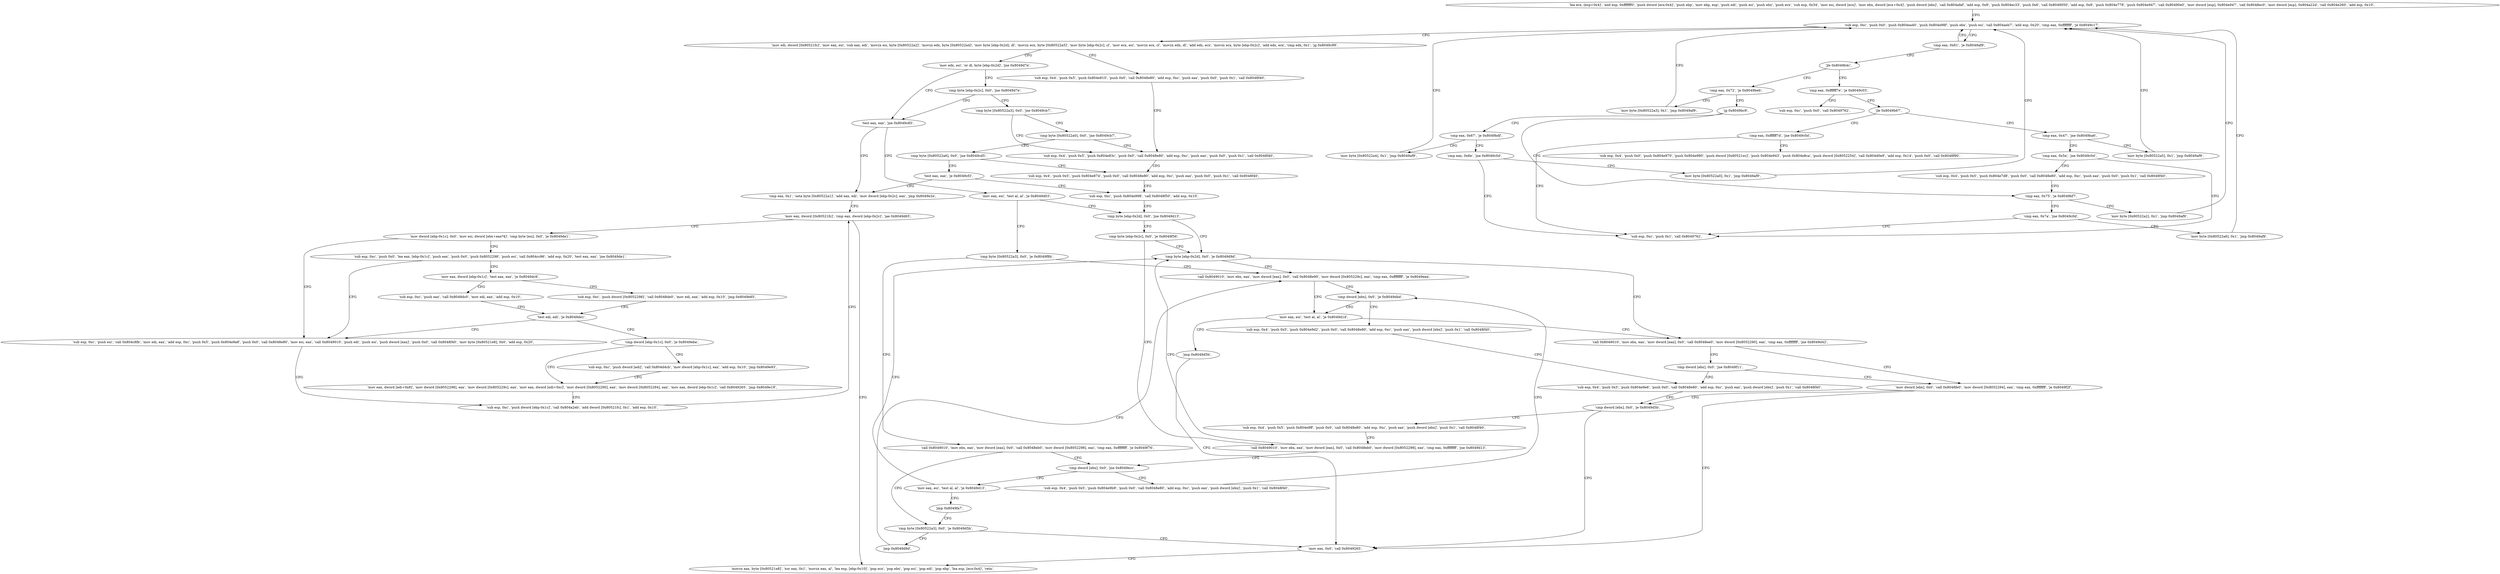 digraph "func" {
"134519453" [label = "'lea ecx, [esp+0x4]', 'and esp, 0xfffffff0', 'push dword [ecx-0x4]', 'push ebp', 'mov ebp, esp', 'push edi', 'push esi', 'push ebx', 'push ecx', 'sub esp, 0x34', 'mov esi, dword [ecx]', 'mov ebx, dword [ecx+0x4]', 'push dword [ebx]', 'call 0x804afaf', 'add esp, 0x8', 'push 0x804ec33', 'push 0x6', 'call 0x8049050', 'add esp, 0x8', 'push 0x804e778', 'push 0x804e947', 'call 0x80490e0', 'mov dword [esp], 0x804e947', 'call 0x8048ec0', 'mov dword [esp], 0x804a22d', 'call 0x804e260', 'add esp, 0x10', " ]
"134519545" [label = "'sub esp, 0xc', 'push 0x0', 'push 0x804ea40', 'push 0x804e98f', 'push ebx', 'push esi', 'call 0x804aeb7', 'add esp, 0x20', 'cmp eax, 0xffffffff', 'je 0x8049c17', " ]
"134519831" [label = "'mov edi, dword [0x80521fc]', 'mov eax, esi', 'sub eax, edi', 'movzx esi, byte [0x80522a2]', 'movzx edx, byte [0x80522a4]', 'mov byte [ebp-0x2d], dl', 'movzx ecx, byte [0x80522a5]', 'mov byte [ebp-0x2c], cl', 'mov ecx, esi', 'movzx ecx, cl', 'movzx edx, dl', 'add edx, ecx', 'movzx ecx, byte [ebp-0x2c]', 'add edx, ecx', 'cmp edx, 0x1', 'jg 0x8049c99', " ]
"134519961" [label = "'sub esp, 0x4', 'push 0x5', 'push 0x804e810', 'push 0x0', 'call 0x8048e80', 'add esp, 0xc', 'push eax', 'push 0x0', 'push 0x1', 'call 0x8048f40', " ]
"134519889" [label = "'mov edx, esi', 'or dl, byte [ebp-0x2d]', 'jne 0x8049d7e', " ]
"134519579" [label = "'cmp eax, 0x61', 'je 0x8049af9', " ]
"134519584" [label = "'jle 0x8049b4c', " ]
"134519991" [label = "'sub esp, 0x4', 'push 0x5', 'push 0x804e83c', 'push 0x0', 'call 0x8048e80', 'add esp, 0xc', 'push eax', 'push 0x0', 'push 0x1', 'call 0x8048f40', " ]
"134520190" [label = "'test eax, eax', 'jne 0x8049c85', " ]
"134519900" [label = "'cmp byte [ebp-0x2c], 0x0', 'jne 0x8049d7e', " ]
"134519628" [label = "'cmp eax, 0xffffff7e', 'je 0x8049c03', " ]
"134519586" [label = "'cmp eax, 0x72', 'je 0x8049beb', " ]
"134520083" [label = "'cmp byte [ebp-0x2d], 0x0', 'je 0x8049d9d', " ]
"134520221" [label = "'call 0x8049010', 'mov ebx, eax', 'mov dword [eax], 0x0', 'call 0x8048e90', 'mov dword [0x805229c], eax', 'cmp eax, 0xffffffff', 'je 0x8049eea', " ]
"134520093" [label = "'call 0x8049010', 'mov ebx, eax', 'mov dword [eax], 0x0', 'call 0x8048ee0', 'mov dword [0x8052290], eax', 'cmp eax, 0xffffffff', 'jne 0x8049d42', " ]
"134520073" [label = "'cmp byte [ebp-0x2c], 0x0', 'je 0x8049f56', " ]
"134520662" [label = "'call 0x8049010', 'mov ebx, eax', 'mov dword [eax], 0x0', 'call 0x8048eb0', 'mov dword [0x8052298], eax', 'cmp eax, 0xffffffff', 'jne 0x8049d13', " ]
"134519941" [label = "'cmp eax, 0x1', 'seta byte [0x80522a1]', 'add eax, edi', 'mov dword [ebp-0x2c], eax', 'jmp 0x8049e2e', " ]
"134520198" [label = "'mov eax, esi', 'test al, al', 'je 0x8049d03', " ]
"134519910" [label = "'cmp byte [0x80522a3], 0x0', 'jne 0x8049cb7', " ]
"134519811" [label = "'sub esp, 0xc', 'push 0x0', 'call 0x8049762', " ]
"134519639" [label = "'jle 0x8049b67', " ]
"134519787" [label = "'mov byte [0x80522a3], 0x1', 'jmp 0x8049af9', " ]
"134519595" [label = "'jg 0x8049bc9', " ]
"134520554" [label = "'cmp dword [ebx], 0x0', 'je 0x8049dbd', " ]
"134520253" [label = "'mov eax, esi', 'test al, al', 'je 0x8049d1d', " ]
"134520130" [label = "'mov dword [ebx], 0x0', 'call 0x8048fe0', 'mov dword [0x8052294], eax', 'cmp eax, 0xffffffff', 'je 0x8049f2f', " ]
"134520121" [label = "'cmp dword [ebx], 0x0', 'jne 0x8049f11', " ]
"134520694" [label = "'cmp dword [ebx], 0x0', 'jne 0x8049ecc', " ]
"134520366" [label = "'mov eax, dword [0x80521fc]', 'cmp eax, dword [ebp-0x2c]', 'jae 0x8049d65', " ]
"134520067" [label = "'cmp byte [ebp-0x2d], 0x0', 'jne 0x8049d13', " ]
"134520208" [label = "'cmp byte [0x80522a3], 0x0', 'je 0x8049f8b', " ]
"134519919" [label = "'cmp byte [0x80522a0], 0x0', 'jne 0x8049cb7', " ]
"134519655" [label = "'cmp eax, 0xffffff7d', 'jne 0x8049c0d', " ]
"134519641" [label = "'cmp eax, 0x47', 'jne 0x8049ba6', " ]
"134519753" [label = "'cmp eax, 0x75', 'je 0x8049bf7', " ]
"134519601" [label = "'cmp eax, 0x67', 'je 0x8049bdf', " ]
"134520563" [label = "'sub esp, 0x4', 'push 0x5', 'push 0x804e9d2', 'push 0x0', 'call 0x8048e80', 'add esp, 0xc', 'push eax', 'push dword [ebx]', 'push 0x1', 'call 0x8048f40', " ]
"134520263" [label = "'jmp 0x8049d5b', " ]
"134520623" [label = "'cmp dword [ebx], 0x0', 'je 0x8049d5b', " ]
"134520155" [label = "'mov eax, 0x0', 'call 0x8049265', " ]
"134520593" [label = "'sub esp, 0x4', 'push 0x5', 'push 0x804e9e6', 'push 0x0', 'call 0x8048e80', 'add esp, 0xc', 'push eax', 'push dword [ebx]', 'push 0x1', 'call 0x8048f40', " ]
"134520524" [label = "'sub esp, 0x4', 'push 0x5', 'push 0x804e9b9', 'push 0x0', 'call 0x8048e80', 'add esp, 0xc', 'push eax', 'push dword [ebx]', 'push 0x1', 'call 0x8048f40', " ]
"134520703" [label = "'mov eax, esi', 'test al, al', 'je 0x8049d13', " ]
"134520165" [label = "'movzx eax, byte [0x80521e8]', 'xor eax, 0x1', 'movzx eax, al', 'lea esp, [ebp-0x10]', 'pop ecx', 'pop ebx', 'pop esi', 'pop edi', 'pop ebp', 'lea esp, [ecx-0x4]', 'retn', " ]
"134520380" [label = "'mov dword [ebp-0x1c], 0x0', 'mov esi, dword [ebx+eax*4]', 'cmp byte [esi], 0x0', 'je 0x8049de1', " ]
"134520715" [label = "'call 0x8049010', 'mov ebx, eax', 'mov dword [eax], 0x0', 'call 0x8048eb0', 'mov dword [0x8052298], eax', 'cmp eax, 0xffffffff', 'je 0x8049f76', " ]
"134520021" [label = "'sub esp, 0x4', 'push 0x5', 'push 0x804e874', 'push 0x0', 'call 0x8048e80', 'add esp, 0xc', 'push eax', 'push 0x0', 'push 0x1', 'call 0x8048f40', " ]
"134519928" [label = "'cmp byte [0x80522a6], 0x0', 'jne 0x8049cd5', " ]
"134519821" [label = "'sub esp, 0xc', 'push 0x1', 'call 0x8049762', " ]
"134519666" [label = "'sub esp, 0x4', 'push 0x0', 'push 0x804e970', 'push 0x804e980', 'push dword [0x80521ec]', 'push 0x804e943', 'push 0x804e8ca', 'push dword [0x8052254]', 'call 0x804d0e9', 'add esp, 0x14', 'push 0x0', 'call 0x8048f90', " ]
"134519718" [label = "'cmp eax, 0x5a', 'jne 0x8049c0d', " ]
"134519646" [label = "'mov byte [0x80522a5], 0x1', 'jmp 0x8049af9', " ]
"134519799" [label = "'mov byte [0x80522a2], 0x1', 'jmp 0x8049af9', " ]
"134519758" [label = "'cmp eax, 0x7a', 'jne 0x8049c0d', " ]
"134519775" [label = "'mov byte [0x80522a4], 0x1', 'jmp 0x8049af9', " ]
"134519610" [label = "'cmp eax, 0x6e', 'jne 0x8049c0d', " ]
"134520632" [label = "'sub esp, 0x4', 'push 0x5', 'push 0x804e9ff', 'push 0x0', 'call 0x8048e80', 'add esp, 0xc', 'push eax', 'push dword [ebx]', 'push 0x1', 'call 0x8048f40', " ]
"134520713" [label = "'jmp 0x8049fa7', " ]
"134520289" [label = "'sub esp, 0xc', 'push esi', 'call 0x804c8fb', 'mov edi, eax', 'add esp, 0xc', 'push 0x5', 'push 0x804e9a8', 'push 0x0', 'call 0x8048e80', 'mov esi, eax', 'call 0x8049010', 'push edi', 'push esi', 'push dword [eax]', 'push 0x0', 'call 0x8048f40', 'mov byte [0x80521e8], 0x0', 'add esp, 0x20', " ]
"134520395" [label = "'sub esp, 0xc', 'push 0x0', 'lea eax, [ebp-0x1c]', 'push eax', 'push 0x0', 'push 0x8052298', 'push esi', 'call 0x804cc96', 'add esp, 0x20', 'test eax, eax', 'jne 0x8049de1', " ]
"134520743" [label = "'cmp byte [0x80522a3], 0x0', 'je 0x8049d5b', " ]
"134519937" [label = "'test eax, eax', 'je 0x8049cf3', " ]
"134519723" [label = "'sub esp, 0x4', 'push 0x5', 'push 0x804e7d8', 'push 0x0', 'call 0x8048e80', 'add esp, 0xc', 'push eax', 'push 0x0', 'push 0x1', 'call 0x8048f40', " ]
"134519763" [label = "'mov byte [0x80522a6], 0x1', 'jmp 0x8049af9', " ]
"134519619" [label = "'mov byte [0x80522a0], 0x1', 'jmp 0x8049af9', " ]
"134520345" [label = "'sub esp, 0xc', 'push dword [ebp-0x1c]', 'call 0x804a2eb', 'add dword [0x80521fc], 0x1', 'add esp, 0x10', " ]
"134520428" [label = "'mov eax, dword [ebp-0x1c]', 'test eax, eax', 'je 0x8049dc9', " ]
"134520756" [label = "'jmp 0x8049d9d', " ]
"134520051" [label = "'sub esp, 0xc', 'push 0x804e998', 'call 0x8048f50', 'add esp, 0x10', " ]
"134520265" [label = "'sub esp, 0xc', 'push dword [0x8052298]', 'call 0x8048de0', 'mov edi, eax', 'add esp, 0x10', 'jmp 0x8049e85', " ]
"134520439" [label = "'sub esp, 0xc', 'push eax', 'call 0x8048dc0', 'mov edi, eax', 'add esp, 0x10', " ]
"134520453" [label = "'test edi, edi', 'je 0x8049de1', " ]
"134520461" [label = "'cmp dword [ebp-0x1c], 0x0', 'je 0x8049eba', " ]
"134520506" [label = "'sub esp, 0xc', 'push dword [edi]', 'call 0x804d4cb', 'mov dword [ebp-0x1c], eax', 'add esp, 0x10', 'jmp 0x8049e93', " ]
"134520467" [label = "'mov eax, dword [edi+0x8]', 'mov dword [0x8052298], eax', 'mov dword [0x805229c], eax', 'mov eax, dword [edi+0xc]', 'mov dword [0x8052290], eax', 'mov dword [0x8052294], eax', 'mov eax, dword [ebp-0x1c]', 'call 0x8049265', 'jmp 0x8049e19', " ]
"134519453" -> "134519545" [ label = "CFG" ]
"134519545" -> "134519831" [ label = "CFG" ]
"134519545" -> "134519579" [ label = "CFG" ]
"134519831" -> "134519961" [ label = "CFG" ]
"134519831" -> "134519889" [ label = "CFG" ]
"134519961" -> "134519991" [ label = "CFG" ]
"134519889" -> "134520190" [ label = "CFG" ]
"134519889" -> "134519900" [ label = "CFG" ]
"134519579" -> "134519545" [ label = "CFG" ]
"134519579" -> "134519584" [ label = "CFG" ]
"134519584" -> "134519628" [ label = "CFG" ]
"134519584" -> "134519586" [ label = "CFG" ]
"134519991" -> "134520021" [ label = "CFG" ]
"134520190" -> "134519941" [ label = "CFG" ]
"134520190" -> "134520198" [ label = "CFG" ]
"134519900" -> "134520190" [ label = "CFG" ]
"134519900" -> "134519910" [ label = "CFG" ]
"134519628" -> "134519811" [ label = "CFG" ]
"134519628" -> "134519639" [ label = "CFG" ]
"134519586" -> "134519787" [ label = "CFG" ]
"134519586" -> "134519595" [ label = "CFG" ]
"134520083" -> "134520221" [ label = "CFG" ]
"134520083" -> "134520093" [ label = "CFG" ]
"134520221" -> "134520554" [ label = "CFG" ]
"134520221" -> "134520253" [ label = "CFG" ]
"134520093" -> "134520130" [ label = "CFG" ]
"134520093" -> "134520121" [ label = "CFG" ]
"134520073" -> "134520662" [ label = "CFG" ]
"134520073" -> "134520083" [ label = "CFG" ]
"134520662" -> "134520083" [ label = "CFG" ]
"134520662" -> "134520694" [ label = "CFG" ]
"134519941" -> "134520366" [ label = "CFG" ]
"134520198" -> "134520067" [ label = "CFG" ]
"134520198" -> "134520208" [ label = "CFG" ]
"134519910" -> "134519991" [ label = "CFG" ]
"134519910" -> "134519919" [ label = "CFG" ]
"134519639" -> "134519655" [ label = "CFG" ]
"134519639" -> "134519641" [ label = "CFG" ]
"134519787" -> "134519545" [ label = "CFG" ]
"134519595" -> "134519753" [ label = "CFG" ]
"134519595" -> "134519601" [ label = "CFG" ]
"134520554" -> "134520253" [ label = "CFG" ]
"134520554" -> "134520563" [ label = "CFG" ]
"134520253" -> "134520093" [ label = "CFG" ]
"134520253" -> "134520263" [ label = "CFG" ]
"134520130" -> "134520623" [ label = "CFG" ]
"134520130" -> "134520155" [ label = "CFG" ]
"134520121" -> "134520593" [ label = "CFG" ]
"134520121" -> "134520130" [ label = "CFG" ]
"134520694" -> "134520524" [ label = "CFG" ]
"134520694" -> "134520703" [ label = "CFG" ]
"134520366" -> "134520165" [ label = "CFG" ]
"134520366" -> "134520380" [ label = "CFG" ]
"134520067" -> "134520083" [ label = "CFG" ]
"134520067" -> "134520073" [ label = "CFG" ]
"134520208" -> "134520715" [ label = "CFG" ]
"134520208" -> "134520221" [ label = "CFG" ]
"134519919" -> "134519991" [ label = "CFG" ]
"134519919" -> "134519928" [ label = "CFG" ]
"134519655" -> "134519821" [ label = "CFG" ]
"134519655" -> "134519666" [ label = "CFG" ]
"134519641" -> "134519718" [ label = "CFG" ]
"134519641" -> "134519646" [ label = "CFG" ]
"134519753" -> "134519799" [ label = "CFG" ]
"134519753" -> "134519758" [ label = "CFG" ]
"134519601" -> "134519775" [ label = "CFG" ]
"134519601" -> "134519610" [ label = "CFG" ]
"134520563" -> "134520593" [ label = "CFG" ]
"134520263" -> "134520155" [ label = "CFG" ]
"134520623" -> "134520155" [ label = "CFG" ]
"134520623" -> "134520632" [ label = "CFG" ]
"134520155" -> "134520165" [ label = "CFG" ]
"134520593" -> "134520623" [ label = "CFG" ]
"134520524" -> "134520554" [ label = "CFG" ]
"134520703" -> "134520083" [ label = "CFG" ]
"134520703" -> "134520713" [ label = "CFG" ]
"134520380" -> "134520289" [ label = "CFG" ]
"134520380" -> "134520395" [ label = "CFG" ]
"134520715" -> "134520694" [ label = "CFG" ]
"134520715" -> "134520743" [ label = "CFG" ]
"134520021" -> "134520051" [ label = "CFG" ]
"134519928" -> "134520021" [ label = "CFG" ]
"134519928" -> "134519937" [ label = "CFG" ]
"134519718" -> "134519821" [ label = "CFG" ]
"134519718" -> "134519723" [ label = "CFG" ]
"134519646" -> "134519545" [ label = "CFG" ]
"134519799" -> "134519545" [ label = "CFG" ]
"134519758" -> "134519821" [ label = "CFG" ]
"134519758" -> "134519763" [ label = "CFG" ]
"134519775" -> "134519545" [ label = "CFG" ]
"134519610" -> "134519821" [ label = "CFG" ]
"134519610" -> "134519619" [ label = "CFG" ]
"134520632" -> "134520662" [ label = "CFG" ]
"134520713" -> "134520743" [ label = "CFG" ]
"134520289" -> "134520345" [ label = "CFG" ]
"134520395" -> "134520289" [ label = "CFG" ]
"134520395" -> "134520428" [ label = "CFG" ]
"134520743" -> "134520155" [ label = "CFG" ]
"134520743" -> "134520756" [ label = "CFG" ]
"134519937" -> "134520051" [ label = "CFG" ]
"134519937" -> "134519941" [ label = "CFG" ]
"134519723" -> "134519753" [ label = "CFG" ]
"134519763" -> "134519545" [ label = "CFG" ]
"134519619" -> "134519545" [ label = "CFG" ]
"134520345" -> "134520366" [ label = "CFG" ]
"134520428" -> "134520265" [ label = "CFG" ]
"134520428" -> "134520439" [ label = "CFG" ]
"134520756" -> "134520221" [ label = "CFG" ]
"134520051" -> "134520067" [ label = "CFG" ]
"134520265" -> "134520453" [ label = "CFG" ]
"134520439" -> "134520453" [ label = "CFG" ]
"134520453" -> "134520289" [ label = "CFG" ]
"134520453" -> "134520461" [ label = "CFG" ]
"134520461" -> "134520506" [ label = "CFG" ]
"134520461" -> "134520467" [ label = "CFG" ]
"134520506" -> "134520467" [ label = "CFG" ]
"134520467" -> "134520345" [ label = "CFG" ]
}
